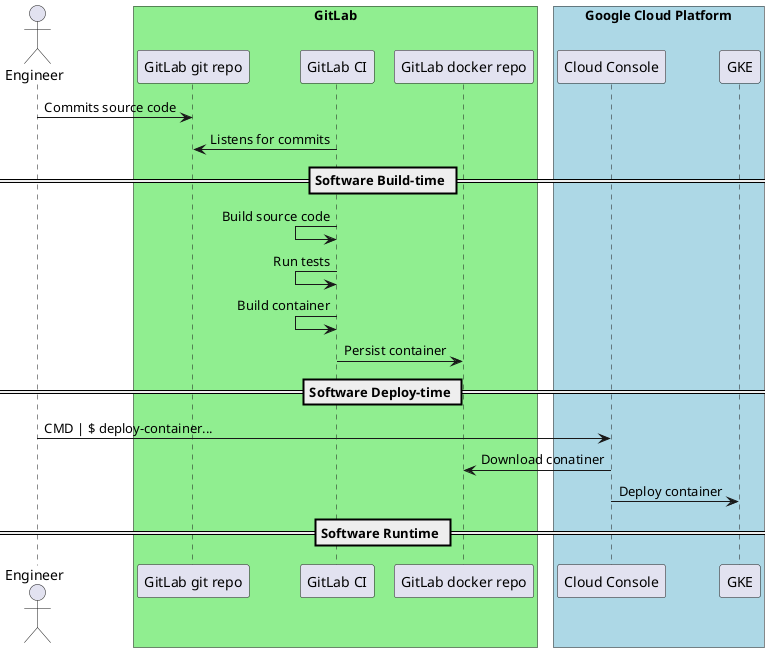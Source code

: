@startuml

actor Engineer as user

box "GitLab" #LightGreen
    participant "GitLab git repo" as git
    participant "GitLab CI" as cicd
    participant "GitLab docker repo" as dckr
end box

box "Google Cloud Platform" #LightBlue
    participant "Cloud Console" as cnsl
    participant "GKE" as clstr
end box

user -> git : Commits source code
git <- cicd : Listens for commits

== Software Build-time ==

cicd <- cicd : Build source code
cicd <- cicd : Run tests
cicd <- cicd : Build container
cicd -> dckr : Persist container

== Software Deploy-time ==

user -> cnsl : CMD | $ deploy-container...
cnsl -> dckr : Download conatiner
cnsl -> clstr : Deploy container

== Software Runtime == 

@enduml